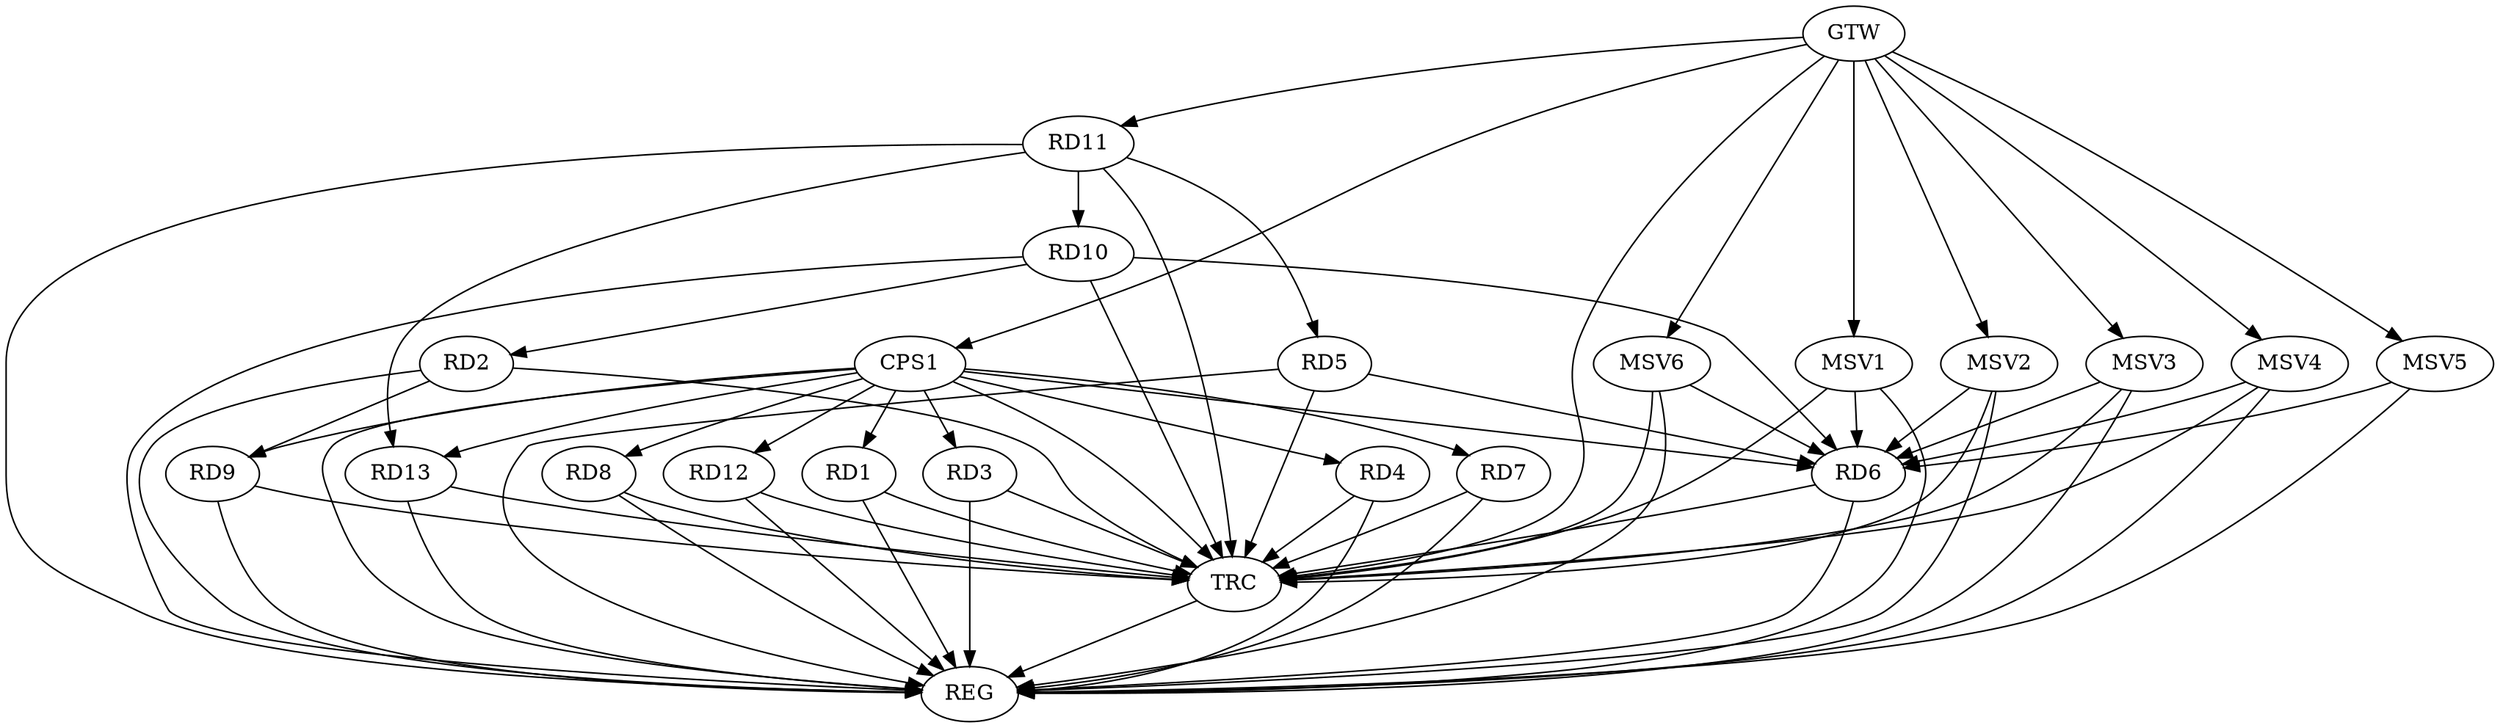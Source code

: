 strict digraph G {
  RD1 [ label="RD1" ];
  RD2 [ label="RD2" ];
  RD3 [ label="RD3" ];
  RD4 [ label="RD4" ];
  RD5 [ label="RD5" ];
  RD6 [ label="RD6" ];
  RD7 [ label="RD7" ];
  RD8 [ label="RD8" ];
  RD9 [ label="RD9" ];
  RD10 [ label="RD10" ];
  RD11 [ label="RD11" ];
  RD12 [ label="RD12" ];
  RD13 [ label="RD13" ];
  CPS1 [ label="CPS1" ];
  GTW [ label="GTW" ];
  REG [ label="REG" ];
  TRC [ label="TRC" ];
  MSV1 [ label="MSV1" ];
  MSV2 [ label="MSV2" ];
  MSV3 [ label="MSV3" ];
  MSV4 [ label="MSV4" ];
  MSV5 [ label="MSV5" ];
  MSV6 [ label="MSV6" ];
  RD2 -> RD9;
  RD10 -> RD2;
  RD5 -> RD6;
  RD11 -> RD5;
  RD10 -> RD6;
  RD11 -> RD10;
  RD11 -> RD13;
  CPS1 -> RD1;
  CPS1 -> RD3;
  CPS1 -> RD4;
  CPS1 -> RD6;
  CPS1 -> RD7;
  CPS1 -> RD8;
  CPS1 -> RD9;
  CPS1 -> RD12;
  CPS1 -> RD13;
  GTW -> RD11;
  GTW -> CPS1;
  RD1 -> REG;
  RD2 -> REG;
  RD3 -> REG;
  RD4 -> REG;
  RD5 -> REG;
  RD6 -> REG;
  RD7 -> REG;
  RD8 -> REG;
  RD9 -> REG;
  RD10 -> REG;
  RD11 -> REG;
  RD12 -> REG;
  RD13 -> REG;
  CPS1 -> REG;
  RD1 -> TRC;
  RD2 -> TRC;
  RD3 -> TRC;
  RD4 -> TRC;
  RD5 -> TRC;
  RD6 -> TRC;
  RD7 -> TRC;
  RD8 -> TRC;
  RD9 -> TRC;
  RD10 -> TRC;
  RD11 -> TRC;
  RD12 -> TRC;
  RD13 -> TRC;
  CPS1 -> TRC;
  GTW -> TRC;
  TRC -> REG;
  MSV1 -> RD6;
  GTW -> MSV1;
  MSV1 -> REG;
  MSV1 -> TRC;
  MSV2 -> RD6;
  GTW -> MSV2;
  MSV2 -> REG;
  MSV2 -> TRC;
  MSV3 -> RD6;
  GTW -> MSV3;
  MSV3 -> REG;
  MSV3 -> TRC;
  MSV4 -> RD6;
  GTW -> MSV4;
  MSV4 -> REG;
  MSV4 -> TRC;
  MSV5 -> RD6;
  MSV6 -> RD6;
  GTW -> MSV5;
  MSV5 -> REG;
  GTW -> MSV6;
  MSV6 -> REG;
  MSV6 -> TRC;
}
